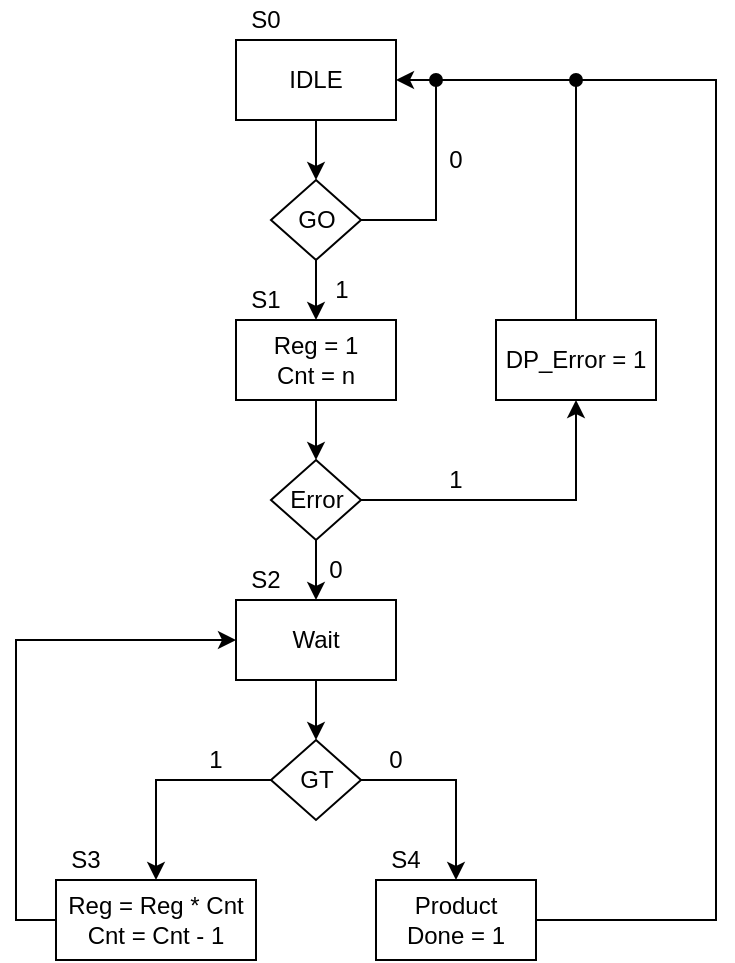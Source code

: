 <mxfile version="12.2.7" type="google" pages="1"><diagram id="N377XoFb496-7uGZsuDn" name="Page-1"><mxGraphModel dx="404" dy="639" grid="0" gridSize="10" guides="1" tooltips="1" connect="1" arrows="1" fold="1" page="1" pageScale="1" pageWidth="850" pageHeight="1100" math="0" shadow="0"><root><mxCell id="0"/><mxCell id="1" parent="0"/><mxCell id="TkynYgB9MfLIlIAK5wd4-17" style="edgeStyle=orthogonalEdgeStyle;rounded=0;orthogonalLoop=1;jettySize=auto;html=1;exitX=0.5;exitY=1;exitDx=0;exitDy=0;entryX=0.5;entryY=0;entryDx=0;entryDy=0;" parent="1" source="TkynYgB9MfLIlIAK5wd4-1" target="TkynYgB9MfLIlIAK5wd4-2" edge="1"><mxGeometry relative="1" as="geometry"/></mxCell><mxCell id="TkynYgB9MfLIlIAK5wd4-1" value="IDLE" style="rounded=0;whiteSpace=wrap;html=1;" parent="1" vertex="1"><mxGeometry x="320" y="120" width="80" height="40" as="geometry"/></mxCell><mxCell id="TkynYgB9MfLIlIAK5wd4-18" style="edgeStyle=orthogonalEdgeStyle;rounded=0;orthogonalLoop=1;jettySize=auto;html=1;exitX=0.5;exitY=1;exitDx=0;exitDy=0;entryX=0.5;entryY=0;entryDx=0;entryDy=0;" parent="1" source="TkynYgB9MfLIlIAK5wd4-2" target="TkynYgB9MfLIlIAK5wd4-7" edge="1"><mxGeometry relative="1" as="geometry"/></mxCell><mxCell id="TkynYgB9MfLIlIAK5wd4-20" style="edgeStyle=orthogonalEdgeStyle;rounded=0;orthogonalLoop=1;jettySize=auto;html=1;exitX=1;exitY=0.5;exitDx=0;exitDy=0;entryX=1;entryY=0.5;entryDx=0;entryDy=0;" parent="1" source="TkynYgB9MfLIlIAK5wd4-2" target="TkynYgB9MfLIlIAK5wd4-1" edge="1"><mxGeometry relative="1" as="geometry"><Array as="points"><mxPoint x="420" y="210"/><mxPoint x="420" y="140"/></Array></mxGeometry></mxCell><mxCell id="TkynYgB9MfLIlIAK5wd4-2" value="GO" style="rhombus;whiteSpace=wrap;html=1;" parent="1" vertex="1"><mxGeometry x="337.5" y="190" width="45" height="40" as="geometry"/></mxCell><mxCell id="TkynYgB9MfLIlIAK5wd4-5" value="0" style="text;html=1;strokeColor=none;fillColor=none;align=center;verticalAlign=middle;whiteSpace=wrap;rounded=0;" parent="1" vertex="1"><mxGeometry x="420" y="170" width="20" height="20" as="geometry"/></mxCell><mxCell id="TkynYgB9MfLIlIAK5wd4-19" style="edgeStyle=orthogonalEdgeStyle;rounded=0;orthogonalLoop=1;jettySize=auto;html=1;exitX=0.5;exitY=1;exitDx=0;exitDy=0;entryX=0.5;entryY=0;entryDx=0;entryDy=0;" parent="1" source="TkynYgB9MfLIlIAK5wd4-7" target="TkynYgB9MfLIlIAK5wd4-12" edge="1"><mxGeometry relative="1" as="geometry"/></mxCell><mxCell id="TkynYgB9MfLIlIAK5wd4-7" value="Reg = 1&lt;br&gt;Cnt = n" style="rounded=0;whiteSpace=wrap;html=1;" parent="1" vertex="1"><mxGeometry x="320" y="260" width="80" height="40" as="geometry"/></mxCell><mxCell id="TkynYgB9MfLIlIAK5wd4-11" value="1" style="text;html=1;strokeColor=none;fillColor=none;align=center;verticalAlign=middle;whiteSpace=wrap;rounded=0;" parent="1" vertex="1"><mxGeometry x="362.5" y="235" width="20" height="20" as="geometry"/></mxCell><mxCell id="TkynYgB9MfLIlIAK5wd4-25" style="edgeStyle=orthogonalEdgeStyle;rounded=0;orthogonalLoop=1;jettySize=auto;html=1;exitX=1;exitY=0.5;exitDx=0;exitDy=0;entryX=0.5;entryY=1;entryDx=0;entryDy=0;" parent="1" source="TkynYgB9MfLIlIAK5wd4-12" target="TkynYgB9MfLIlIAK5wd4-22" edge="1"><mxGeometry relative="1" as="geometry"/></mxCell><mxCell id="TkynYgB9MfLIlIAK5wd4-27" style="edgeStyle=orthogonalEdgeStyle;rounded=0;orthogonalLoop=1;jettySize=auto;html=1;exitX=0.5;exitY=1;exitDx=0;exitDy=0;entryX=0.5;entryY=0;entryDx=0;entryDy=0;" parent="1" source="TkynYgB9MfLIlIAK5wd4-12" target="TkynYgB9MfLIlIAK5wd4-26" edge="1"><mxGeometry relative="1" as="geometry"/></mxCell><mxCell id="TkynYgB9MfLIlIAK5wd4-12" value="Error" style="rhombus;whiteSpace=wrap;html=1;" parent="1" vertex="1"><mxGeometry x="337.5" y="330" width="45" height="40" as="geometry"/></mxCell><mxCell id="TkynYgB9MfLIlIAK5wd4-24" style="edgeStyle=orthogonalEdgeStyle;rounded=0;orthogonalLoop=1;jettySize=auto;html=1;exitX=0.5;exitY=0;exitDx=0;exitDy=0;endArrow=oval;endFill=1;" parent="1" source="TkynYgB9MfLIlIAK5wd4-22" edge="1"><mxGeometry relative="1" as="geometry"><mxPoint x="420" y="140" as="targetPoint"/><Array as="points"><mxPoint x="490" y="140"/></Array></mxGeometry></mxCell><mxCell id="TkynYgB9MfLIlIAK5wd4-22" value="DP_Error = 1" style="rounded=0;whiteSpace=wrap;html=1;" parent="1" vertex="1"><mxGeometry x="450" y="260" width="80" height="40" as="geometry"/></mxCell><mxCell id="TkynYgB9MfLIlIAK5wd4-51" style="edgeStyle=orthogonalEdgeStyle;rounded=0;orthogonalLoop=1;jettySize=auto;html=1;exitX=0.5;exitY=1;exitDx=0;exitDy=0;entryX=0.5;entryY=0;entryDx=0;entryDy=0;" parent="1" source="TkynYgB9MfLIlIAK5wd4-26" target="TkynYgB9MfLIlIAK5wd4-28" edge="1"><mxGeometry relative="1" as="geometry"/></mxCell><mxCell id="TkynYgB9MfLIlIAK5wd4-26" value="Wait" style="rounded=0;whiteSpace=wrap;html=1;" parent="1" vertex="1"><mxGeometry x="320" y="400" width="80" height="40" as="geometry"/></mxCell><mxCell id="TkynYgB9MfLIlIAK5wd4-32" style="edgeStyle=orthogonalEdgeStyle;rounded=0;orthogonalLoop=1;jettySize=auto;html=1;exitX=1;exitY=0.5;exitDx=0;exitDy=0;entryX=0.5;entryY=0;entryDx=0;entryDy=0;" parent="1" source="TkynYgB9MfLIlIAK5wd4-28" target="TkynYgB9MfLIlIAK5wd4-31" edge="1"><mxGeometry relative="1" as="geometry"/></mxCell><mxCell id="TkynYgB9MfLIlIAK5wd4-33" style="edgeStyle=orthogonalEdgeStyle;rounded=0;orthogonalLoop=1;jettySize=auto;html=1;exitX=0;exitY=0.5;exitDx=0;exitDy=0;entryX=0.5;entryY=0;entryDx=0;entryDy=0;" parent="1" source="TkynYgB9MfLIlIAK5wd4-28" target="TkynYgB9MfLIlIAK5wd4-30" edge="1"><mxGeometry relative="1" as="geometry"/></mxCell><mxCell id="TkynYgB9MfLIlIAK5wd4-28" value="GT" style="rhombus;whiteSpace=wrap;html=1;" parent="1" vertex="1"><mxGeometry x="337.5" y="470" width="45" height="40" as="geometry"/></mxCell><mxCell id="TkynYgB9MfLIlIAK5wd4-39" style="edgeStyle=orthogonalEdgeStyle;rounded=0;orthogonalLoop=1;jettySize=auto;html=1;exitX=0;exitY=0.5;exitDx=0;exitDy=0;entryX=0;entryY=0.5;entryDx=0;entryDy=0;" parent="1" source="TkynYgB9MfLIlIAK5wd4-30" target="TkynYgB9MfLIlIAK5wd4-26" edge="1"><mxGeometry relative="1" as="geometry"/></mxCell><mxCell id="TkynYgB9MfLIlIAK5wd4-30" value="Reg = Reg * Cnt&lt;br&gt;Cnt = Cnt - 1" style="rounded=0;whiteSpace=wrap;html=1;" parent="1" vertex="1"><mxGeometry x="230" y="540" width="100" height="40" as="geometry"/></mxCell><mxCell id="TkynYgB9MfLIlIAK5wd4-40" style="edgeStyle=orthogonalEdgeStyle;rounded=0;orthogonalLoop=1;jettySize=auto;html=1;exitX=1;exitY=0.5;exitDx=0;exitDy=0;endArrow=oval;endFill=1;" parent="1" source="TkynYgB9MfLIlIAK5wd4-31" edge="1"><mxGeometry relative="1" as="geometry"><mxPoint x="490" y="140" as="targetPoint"/><Array as="points"><mxPoint x="560" y="560"/><mxPoint x="560" y="140"/></Array></mxGeometry></mxCell><mxCell id="TkynYgB9MfLIlIAK5wd4-31" value="Product&lt;br&gt;Done = 1" style="rounded=0;whiteSpace=wrap;html=1;" parent="1" vertex="1"><mxGeometry x="390" y="540" width="80" height="40" as="geometry"/></mxCell><mxCell id="TkynYgB9MfLIlIAK5wd4-34" value="1" style="text;html=1;strokeColor=none;fillColor=none;align=center;verticalAlign=middle;whiteSpace=wrap;rounded=0;" parent="1" vertex="1"><mxGeometry x="420" y="330" width="20" height="20" as="geometry"/></mxCell><mxCell id="TkynYgB9MfLIlIAK5wd4-35" value="1" style="text;html=1;strokeColor=none;fillColor=none;align=center;verticalAlign=middle;whiteSpace=wrap;rounded=0;" parent="1" vertex="1"><mxGeometry x="300" y="470" width="20" height="20" as="geometry"/></mxCell><mxCell id="TkynYgB9MfLIlIAK5wd4-36" value="0" style="text;html=1;strokeColor=none;fillColor=none;align=center;verticalAlign=middle;whiteSpace=wrap;rounded=0;" parent="1" vertex="1"><mxGeometry x="360" y="375" width="20" height="20" as="geometry"/></mxCell><mxCell id="TkynYgB9MfLIlIAK5wd4-37" value="0" style="text;html=1;strokeColor=none;fillColor=none;align=center;verticalAlign=middle;whiteSpace=wrap;rounded=0;" parent="1" vertex="1"><mxGeometry x="390" y="470" width="20" height="20" as="geometry"/></mxCell><mxCell id="TkynYgB9MfLIlIAK5wd4-41" value="S0" style="text;html=1;strokeColor=none;fillColor=none;align=center;verticalAlign=middle;whiteSpace=wrap;rounded=0;" parent="1" vertex="1"><mxGeometry x="320" y="100" width="30" height="20" as="geometry"/></mxCell><mxCell id="TkynYgB9MfLIlIAK5wd4-44" value="S1" style="text;html=1;strokeColor=none;fillColor=none;align=center;verticalAlign=middle;whiteSpace=wrap;rounded=0;" parent="1" vertex="1"><mxGeometry x="320" y="240" width="30" height="20" as="geometry"/></mxCell><mxCell id="TkynYgB9MfLIlIAK5wd4-45" value="S2" style="text;html=1;strokeColor=none;fillColor=none;align=center;verticalAlign=middle;whiteSpace=wrap;rounded=0;" parent="1" vertex="1"><mxGeometry x="320" y="380" width="30" height="20" as="geometry"/></mxCell><mxCell id="TkynYgB9MfLIlIAK5wd4-46" value="S4" style="text;html=1;strokeColor=none;fillColor=none;align=center;verticalAlign=middle;whiteSpace=wrap;rounded=0;" parent="1" vertex="1"><mxGeometry x="390" y="520" width="30" height="20" as="geometry"/></mxCell><mxCell id="TkynYgB9MfLIlIAK5wd4-47" value="S3" style="text;html=1;strokeColor=none;fillColor=none;align=center;verticalAlign=middle;whiteSpace=wrap;rounded=0;" parent="1" vertex="1"><mxGeometry x="230" y="520" width="30" height="20" as="geometry"/></mxCell></root></mxGraphModel></diagram></mxfile>